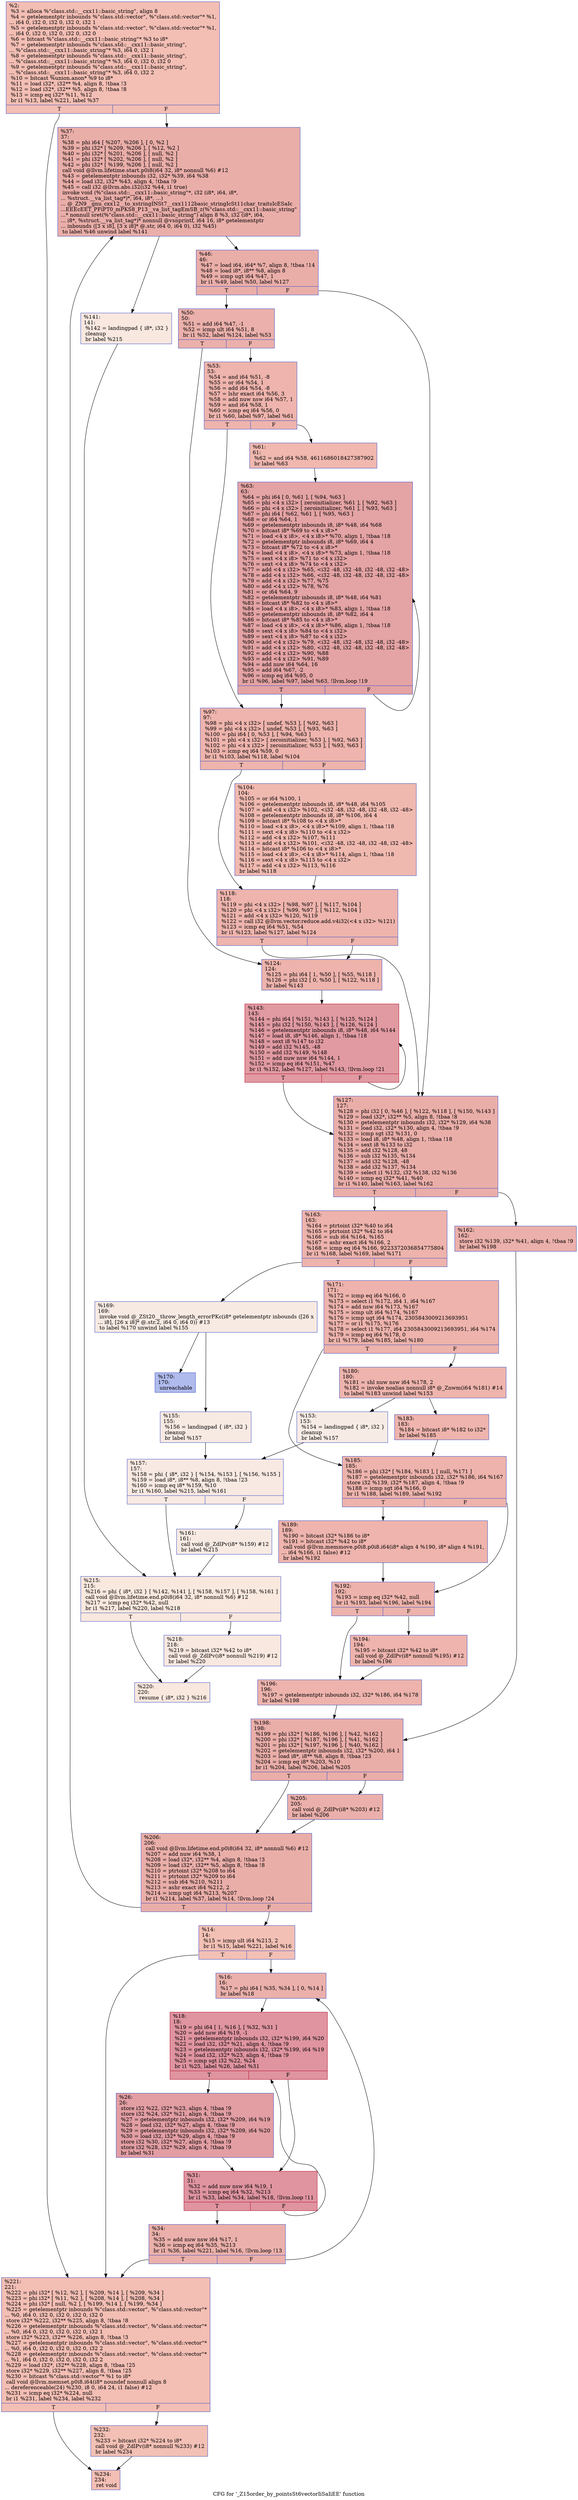 digraph "CFG for '_Z15order_by_pointsSt6vectorIiSaIiEE' function" {
	label="CFG for '_Z15order_by_pointsSt6vectorIiSaIiEE' function";

	Node0x56438fb78760 [shape=record,color="#3d50c3ff", style=filled, fillcolor="#e36c5570",label="{%2:\l  %3 = alloca %\"class.std::__cxx11::basic_string\", align 8\l  %4 = getelementptr inbounds %\"class.std::vector\", %\"class.std::vector\"* %1,\l... i64 0, i32 0, i32 0, i32 0, i32 1\l  %5 = getelementptr inbounds %\"class.std::vector\", %\"class.std::vector\"* %1,\l... i64 0, i32 0, i32 0, i32 0, i32 0\l  %6 = bitcast %\"class.std::__cxx11::basic_string\"* %3 to i8*\l  %7 = getelementptr inbounds %\"class.std::__cxx11::basic_string\",\l... %\"class.std::__cxx11::basic_string\"* %3, i64 0, i32 1\l  %8 = getelementptr inbounds %\"class.std::__cxx11::basic_string\",\l... %\"class.std::__cxx11::basic_string\"* %3, i64 0, i32 0, i32 0\l  %9 = getelementptr inbounds %\"class.std::__cxx11::basic_string\",\l... %\"class.std::__cxx11::basic_string\"* %3, i64 0, i32 2\l  %10 = bitcast %union.anon* %9 to i8*\l  %11 = load i32*, i32** %4, align 8, !tbaa !3\l  %12 = load i32*, i32** %5, align 8, !tbaa !8\l  %13 = icmp eq i32* %11, %12\l  br i1 %13, label %221, label %37\l|{<s0>T|<s1>F}}"];
	Node0x56438fb78760:s0 -> Node0x56438fb79020;
	Node0x56438fb78760:s1 -> Node0x56438fb7a200;
	Node0x56438fb7a340 [shape=record,color="#3d50c3ff", style=filled, fillcolor="#e5705870",label="{%14:\l14:                                               \l  %15 = icmp ult i64 %213, 2\l  br i1 %15, label %221, label %16\l|{<s0>T|<s1>F}}"];
	Node0x56438fb7a340:s0 -> Node0x56438fb79020;
	Node0x56438fb7a340:s1 -> Node0x56438fb7a4c0;
	Node0x56438fb7a4c0 [shape=record,color="#3d50c3ff", style=filled, fillcolor="#d24b4070",label="{%16:\l16:                                               \l  %17 = phi i64 [ %35, %34 ], [ 0, %14 ]\l  br label %18\l}"];
	Node0x56438fb7a4c0 -> Node0x56438fb7a770;
	Node0x56438fb7a770 [shape=record,color="#b70d28ff", style=filled, fillcolor="#b70d2870",label="{%18:\l18:                                               \l  %19 = phi i64 [ 1, %16 ], [ %32, %31 ]\l  %20 = add nsw i64 %19, -1\l  %21 = getelementptr inbounds i32, i32* %199, i64 %20\l  %22 = load i32, i32* %21, align 4, !tbaa !9\l  %23 = getelementptr inbounds i32, i32* %199, i64 %19\l  %24 = load i32, i32* %23, align 4, !tbaa !9\l  %25 = icmp sgt i32 %22, %24\l  br i1 %25, label %26, label %31\l|{<s0>T|<s1>F}}"];
	Node0x56438fb7a770:s0 -> Node0x56438fb7b490;
	Node0x56438fb7a770:s1 -> Node0x56438fb7a8d0;
	Node0x56438fb7b490 [shape=record,color="#3d50c3ff", style=filled, fillcolor="#be242e70",label="{%26:\l26:                                               \l  store i32 %22, i32* %23, align 4, !tbaa !9\l  store i32 %24, i32* %21, align 4, !tbaa !9\l  %27 = getelementptr inbounds i32, i32* %209, i64 %19\l  %28 = load i32, i32* %27, align 4, !tbaa !9\l  %29 = getelementptr inbounds i32, i32* %209, i64 %20\l  %30 = load i32, i32* %29, align 4, !tbaa !9\l  store i32 %30, i32* %27, align 4, !tbaa !9\l  store i32 %28, i32* %29, align 4, !tbaa !9\l  br label %31\l}"];
	Node0x56438fb7b490 -> Node0x56438fb7a8d0;
	Node0x56438fb7a8d0 [shape=record,color="#b70d28ff", style=filled, fillcolor="#b70d2870",label="{%31:\l31:                                               \l  %32 = add nuw nsw i64 %19, 1\l  %33 = icmp eq i64 %32, %213\l  br i1 %33, label %34, label %18, !llvm.loop !11\l|{<s0>T|<s1>F}}"];
	Node0x56438fb7a8d0:s0 -> Node0x56438fb7a630;
	Node0x56438fb7a8d0:s1 -> Node0x56438fb7a770;
	Node0x56438fb7a630 [shape=record,color="#3d50c3ff", style=filled, fillcolor="#d24b4070",label="{%34:\l34:                                               \l  %35 = add nuw nsw i64 %17, 1\l  %36 = icmp eq i64 %35, %213\l  br i1 %36, label %221, label %16, !llvm.loop !13\l|{<s0>T|<s1>F}}"];
	Node0x56438fb7a630:s0 -> Node0x56438fb79020;
	Node0x56438fb7a630:s1 -> Node0x56438fb7a4c0;
	Node0x56438fb7a200 [shape=record,color="#3d50c3ff", style=filled, fillcolor="#d0473d70",label="{%37:\l37:                                               \l  %38 = phi i64 [ %207, %206 ], [ 0, %2 ]\l  %39 = phi i32* [ %209, %206 ], [ %12, %2 ]\l  %40 = phi i32* [ %201, %206 ], [ null, %2 ]\l  %41 = phi i32* [ %202, %206 ], [ null, %2 ]\l  %42 = phi i32* [ %199, %206 ], [ null, %2 ]\l  call void @llvm.lifetime.start.p0i8(i64 32, i8* nonnull %6) #12\l  %43 = getelementptr inbounds i32, i32* %39, i64 %38\l  %44 = load i32, i32* %43, align 4, !tbaa !9\l  %45 = call i32 @llvm.abs.i32(i32 %44, i1 true)\l  invoke void (%\"class.std::__cxx11::basic_string\"*, i32 (i8*, i64, i8*,\l... %struct.__va_list_tag*)*, i64, i8*, ...)\l... @_ZN9__gnu_cxx12__to_xstringINSt7__cxx1112basic_stringIcSt11char_traitsIcESaIc\l...EEEcEET_PFiPT0_mPKS8_P13__va_list_tagEmSB_z(%\"class.std::__cxx11::basic_string\"\l...* nonnull sret(%\"class.std::__cxx11::basic_string\") align 8 %3, i32 (i8*, i64,\l... i8*, %struct.__va_list_tag*)* nonnull @vsnprintf, i64 16, i8* getelementptr\l... inbounds ([3 x i8], [3 x i8]* @.str, i64 0, i64 0), i32 %45)\l          to label %46 unwind label %141\l}"];
	Node0x56438fb7a200 -> Node0x56438fb7cff0;
	Node0x56438fb7a200 -> Node0x56438fb7d080;
	Node0x56438fb7cff0 [shape=record,color="#3d50c3ff", style=filled, fillcolor="#d0473d70",label="{%46:\l46:                                               \l  %47 = load i64, i64* %7, align 8, !tbaa !14\l  %48 = load i8*, i8** %8, align 8\l  %49 = icmp ugt i64 %47, 1\l  br i1 %49, label %50, label %127\l|{<s0>T|<s1>F}}"];
	Node0x56438fb7cff0:s0 -> Node0x56438fb7d610;
	Node0x56438fb7cff0:s1 -> Node0x56438fb7d6a0;
	Node0x56438fb7d610 [shape=record,color="#3d50c3ff", style=filled, fillcolor="#d24b4070",label="{%50:\l50:                                               \l  %51 = add i64 %47, -1\l  %52 = icmp ult i64 %51, 8\l  br i1 %52, label %124, label %53\l|{<s0>T|<s1>F}}"];
	Node0x56438fb7d610:s0 -> Node0x56438fb7d930;
	Node0x56438fb7d610:s1 -> Node0x56438fb7d980;
	Node0x56438fb7d980 [shape=record,color="#3d50c3ff", style=filled, fillcolor="#d8564670",label="{%53:\l53:                                               \l  %54 = and i64 %51, -8\l  %55 = or i64 %54, 1\l  %56 = add i64 %54, -8\l  %57 = lshr exact i64 %56, 3\l  %58 = add nuw nsw i64 %57, 1\l  %59 = and i64 %58, 1\l  %60 = icmp eq i64 %56, 0\l  br i1 %60, label %97, label %61\l|{<s0>T|<s1>F}}"];
	Node0x56438fb7d980:s0 -> Node0x56438fb7df10;
	Node0x56438fb7d980:s1 -> Node0x56438fb7df60;
	Node0x56438fb7df60 [shape=record,color="#3d50c3ff", style=filled, fillcolor="#dc5d4a70",label="{%61:\l61:                                               \l  %62 = and i64 %58, 4611686018427387902\l  br label %63\l}"];
	Node0x56438fb7df60 -> Node0x56438fb7e160;
	Node0x56438fb7e160 [shape=record,color="#3d50c3ff", style=filled, fillcolor="#c32e3170",label="{%63:\l63:                                               \l  %64 = phi i64 [ 0, %61 ], [ %94, %63 ]\l  %65 = phi \<4 x i32\> [ zeroinitializer, %61 ], [ %92, %63 ]\l  %66 = phi \<4 x i32\> [ zeroinitializer, %61 ], [ %93, %63 ]\l  %67 = phi i64 [ %62, %61 ], [ %95, %63 ]\l  %68 = or i64 %64, 1\l  %69 = getelementptr inbounds i8, i8* %48, i64 %68\l  %70 = bitcast i8* %69 to \<4 x i8\>*\l  %71 = load \<4 x i8\>, \<4 x i8\>* %70, align 1, !tbaa !18\l  %72 = getelementptr inbounds i8, i8* %69, i64 4\l  %73 = bitcast i8* %72 to \<4 x i8\>*\l  %74 = load \<4 x i8\>, \<4 x i8\>* %73, align 1, !tbaa !18\l  %75 = sext \<4 x i8\> %71 to \<4 x i32\>\l  %76 = sext \<4 x i8\> %74 to \<4 x i32\>\l  %77 = add \<4 x i32\> %65, \<i32 -48, i32 -48, i32 -48, i32 -48\>\l  %78 = add \<4 x i32\> %66, \<i32 -48, i32 -48, i32 -48, i32 -48\>\l  %79 = add \<4 x i32\> %77, %75\l  %80 = add \<4 x i32\> %78, %76\l  %81 = or i64 %64, 9\l  %82 = getelementptr inbounds i8, i8* %48, i64 %81\l  %83 = bitcast i8* %82 to \<4 x i8\>*\l  %84 = load \<4 x i8\>, \<4 x i8\>* %83, align 1, !tbaa !18\l  %85 = getelementptr inbounds i8, i8* %82, i64 4\l  %86 = bitcast i8* %85 to \<4 x i8\>*\l  %87 = load \<4 x i8\>, \<4 x i8\>* %86, align 1, !tbaa !18\l  %88 = sext \<4 x i8\> %84 to \<4 x i32\>\l  %89 = sext \<4 x i8\> %87 to \<4 x i32\>\l  %90 = add \<4 x i32\> %79, \<i32 -48, i32 -48, i32 -48, i32 -48\>\l  %91 = add \<4 x i32\> %80, \<i32 -48, i32 -48, i32 -48, i32 -48\>\l  %92 = add \<4 x i32\> %90, %88\l  %93 = add \<4 x i32\> %91, %89\l  %94 = add nuw i64 %64, 16\l  %95 = add i64 %67, -2\l  %96 = icmp eq i64 %95, 0\l  br i1 %96, label %97, label %63, !llvm.loop !19\l|{<s0>T|<s1>F}}"];
	Node0x56438fb7e160:s0 -> Node0x56438fb7df10;
	Node0x56438fb7e160:s1 -> Node0x56438fb7e160;
	Node0x56438fb7df10 [shape=record,color="#3d50c3ff", style=filled, fillcolor="#d8564670",label="{%97:\l97:                                               \l  %98 = phi \<4 x i32\> [ undef, %53 ], [ %92, %63 ]\l  %99 = phi \<4 x i32\> [ undef, %53 ], [ %93, %63 ]\l  %100 = phi i64 [ 0, %53 ], [ %94, %63 ]\l  %101 = phi \<4 x i32\> [ zeroinitializer, %53 ], [ %92, %63 ]\l  %102 = phi \<4 x i32\> [ zeroinitializer, %53 ], [ %93, %63 ]\l  %103 = icmp eq i64 %59, 0\l  br i1 %103, label %118, label %104\l|{<s0>T|<s1>F}}"];
	Node0x56438fb7df10:s0 -> Node0x56438fb81550;
	Node0x56438fb7df10:s1 -> Node0x56438fb815a0;
	Node0x56438fb815a0 [shape=record,color="#3d50c3ff", style=filled, fillcolor="#de614d70",label="{%104:\l104:                                              \l  %105 = or i64 %100, 1\l  %106 = getelementptr inbounds i8, i8* %48, i64 %105\l  %107 = add \<4 x i32\> %102, \<i32 -48, i32 -48, i32 -48, i32 -48\>\l  %108 = getelementptr inbounds i8, i8* %106, i64 4\l  %109 = bitcast i8* %108 to \<4 x i8\>*\l  %110 = load \<4 x i8\>, \<4 x i8\>* %109, align 1, !tbaa !18\l  %111 = sext \<4 x i8\> %110 to \<4 x i32\>\l  %112 = add \<4 x i32\> %107, %111\l  %113 = add \<4 x i32\> %101, \<i32 -48, i32 -48, i32 -48, i32 -48\>\l  %114 = bitcast i8* %106 to \<4 x i8\>*\l  %115 = load \<4 x i8\>, \<4 x i8\>* %114, align 1, !tbaa !18\l  %116 = sext \<4 x i8\> %115 to \<4 x i32\>\l  %117 = add \<4 x i32\> %113, %116\l  br label %118\l}"];
	Node0x56438fb815a0 -> Node0x56438fb81550;
	Node0x56438fb81550 [shape=record,color="#3d50c3ff", style=filled, fillcolor="#d8564670",label="{%118:\l118:                                              \l  %119 = phi \<4 x i32\> [ %98, %97 ], [ %117, %104 ]\l  %120 = phi \<4 x i32\> [ %99, %97 ], [ %112, %104 ]\l  %121 = add \<4 x i32\> %120, %119\l  %122 = call i32 @llvm.vector.reduce.add.v4i32(\<4 x i32\> %121)\l  %123 = icmp eq i64 %51, %54\l  br i1 %123, label %127, label %124\l|{<s0>T|<s1>F}}"];
	Node0x56438fb81550:s0 -> Node0x56438fb7d6a0;
	Node0x56438fb81550:s1 -> Node0x56438fb7d930;
	Node0x56438fb7d930 [shape=record,color="#3d50c3ff", style=filled, fillcolor="#d6524470",label="{%124:\l124:                                              \l  %125 = phi i64 [ 1, %50 ], [ %55, %118 ]\l  %126 = phi i32 [ 0, %50 ], [ %122, %118 ]\l  br label %143\l}"];
	Node0x56438fb7d930 -> Node0x56438fb82450;
	Node0x56438fb7d6a0 [shape=record,color="#3d50c3ff", style=filled, fillcolor="#d0473d70",label="{%127:\l127:                                              \l  %128 = phi i32 [ 0, %46 ], [ %122, %118 ], [ %150, %143 ]\l  %129 = load i32*, i32** %5, align 8, !tbaa !8\l  %130 = getelementptr inbounds i32, i32* %129, i64 %38\l  %131 = load i32, i32* %130, align 4, !tbaa !9\l  %132 = icmp sgt i32 %131, 0\l  %133 = load i8, i8* %48, align 1, !tbaa !18\l  %134 = sext i8 %133 to i32\l  %135 = add i32 %128, 48\l  %136 = sub i32 %135, %134\l  %137 = add i32 %128, -48\l  %138 = add i32 %137, %134\l  %139 = select i1 %132, i32 %138, i32 %136\l  %140 = icmp eq i32* %41, %40\l  br i1 %140, label %163, label %162\l|{<s0>T|<s1>F}}"];
	Node0x56438fb7d6a0:s0 -> Node0x56438fb83aa0;
	Node0x56438fb7d6a0:s1 -> Node0x56438fb83af0;
	Node0x56438fb7d080 [shape=record,color="#3d50c3ff", style=filled, fillcolor="#f1ccb870",label="{%141:\l141:                                              \l  %142 = landingpad \{ i8*, i32 \}\l          cleanup\l  br label %215\l}"];
	Node0x56438fb7d080 -> Node0x56438fb83c40;
	Node0x56438fb82450 [shape=record,color="#b70d28ff", style=filled, fillcolor="#bb1b2c70",label="{%143:\l143:                                              \l  %144 = phi i64 [ %151, %143 ], [ %125, %124 ]\l  %145 = phi i32 [ %150, %143 ], [ %126, %124 ]\l  %146 = getelementptr inbounds i8, i8* %48, i64 %144\l  %147 = load i8, i8* %146, align 1, !tbaa !18\l  %148 = sext i8 %147 to i32\l  %149 = add i32 %145, -48\l  %150 = add i32 %149, %148\l  %151 = add nuw nsw i64 %144, 1\l  %152 = icmp eq i64 %151, %47\l  br i1 %152, label %127, label %143, !llvm.loop !21\l|{<s0>T|<s1>F}}"];
	Node0x56438fb82450:s0 -> Node0x56438fb7d6a0;
	Node0x56438fb82450:s1 -> Node0x56438fb82450;
	Node0x56438fb843a0 [shape=record,color="#3d50c3ff", style=filled, fillcolor="#ecd3c570",label="{%153:\l153:                                              \l  %154 = landingpad \{ i8*, i32 \}\l          cleanup\l  br label %157\l}"];
	Node0x56438fb843a0 -> Node0x56438fb84460;
	Node0x56438fb84520 [shape=record,color="#3d50c3ff", style=filled, fillcolor="#eed0c070",label="{%155:\l155:                                              \l  %156 = landingpad \{ i8*, i32 \}\l          cleanup\l  br label %157\l}"];
	Node0x56438fb84520 -> Node0x56438fb84460;
	Node0x56438fb84460 [shape=record,color="#3d50c3ff", style=filled, fillcolor="#efcebd70",label="{%157:\l157:                                              \l  %158 = phi \{ i8*, i32 \} [ %154, %153 ], [ %156, %155 ]\l  %159 = load i8*, i8** %8, align 8, !tbaa !23\l  %160 = icmp eq i8* %159, %10\l  br i1 %160, label %215, label %161\l|{<s0>T|<s1>F}}"];
	Node0x56438fb84460:s0 -> Node0x56438fb83c40;
	Node0x56438fb84460:s1 -> Node0x56438fb848e0;
	Node0x56438fb848e0 [shape=record,color="#3d50c3ff", style=filled, fillcolor="#eed0c070",label="{%161:\l161:                                              \l  call void @_ZdlPv(i8* %159) #12\l  br label %215\l}"];
	Node0x56438fb848e0 -> Node0x56438fb83c40;
	Node0x56438fb83af0 [shape=record,color="#3d50c3ff", style=filled, fillcolor="#d24b4070",label="{%162:\l162:                                              \l  store i32 %139, i32* %41, align 4, !tbaa !9\l  br label %198\l}"];
	Node0x56438fb83af0 -> Node0x56438fb84d40;
	Node0x56438fb83aa0 [shape=record,color="#3d50c3ff", style=filled, fillcolor="#d6524470",label="{%163:\l163:                                              \l  %164 = ptrtoint i32* %40 to i64\l  %165 = ptrtoint i32* %42 to i64\l  %166 = sub i64 %164, %165\l  %167 = ashr exact i64 %166, 2\l  %168 = icmp eq i64 %166, 9223372036854775804\l  br i1 %168, label %169, label %171\l|{<s0>T|<s1>F}}"];
	Node0x56438fb83aa0:s0 -> Node0x56438fb85090;
	Node0x56438fb83aa0:s1 -> Node0x56438fb850e0;
	Node0x56438fb85090 [shape=record,color="#3d50c3ff", style=filled, fillcolor="#eed0c070",label="{%169:\l169:                                              \l  invoke void @_ZSt20__throw_length_errorPKc(i8* getelementptr inbounds ([26 x\l... i8], [26 x i8]* @.str.2, i64 0, i64 0)) #13\l          to label %170 unwind label %155\l}"];
	Node0x56438fb85090 -> Node0x56438fb852a0;
	Node0x56438fb85090 -> Node0x56438fb84520;
	Node0x56438fb852a0 [shape=record,color="#3d50c3ff", style=filled, fillcolor="#4c66d670",label="{%170:\l170:                                              \l  unreachable\l}"];
	Node0x56438fb850e0 [shape=record,color="#3d50c3ff", style=filled, fillcolor="#d6524470",label="{%171:\l171:                                              \l  %172 = icmp eq i64 %166, 0\l  %173 = select i1 %172, i64 1, i64 %167\l  %174 = add nsw i64 %173, %167\l  %175 = icmp ult i64 %174, %167\l  %176 = icmp ugt i64 %174, 2305843009213693951\l  %177 = or i1 %175, %176\l  %178 = select i1 %177, i64 2305843009213693951, i64 %174\l  %179 = icmp eq i64 %178, 0\l  br i1 %179, label %185, label %180\l|{<s0>T|<s1>F}}"];
	Node0x56438fb850e0:s0 -> Node0x56438fb859c0;
	Node0x56438fb850e0:s1 -> Node0x56438fb85a10;
	Node0x56438fb85a10 [shape=record,color="#3d50c3ff", style=filled, fillcolor="#d8564670",label="{%180:\l180:                                              \l  %181 = shl nuw nsw i64 %178, 2\l  %182 = invoke noalias nonnull i8* @_Znwm(i64 %181) #14\l          to label %183 unwind label %153\l}"];
	Node0x56438fb85a10 -> Node0x56438fb85ba0;
	Node0x56438fb85a10 -> Node0x56438fb843a0;
	Node0x56438fb85ba0 [shape=record,color="#3d50c3ff", style=filled, fillcolor="#d8564670",label="{%183:\l183:                                              \l  %184 = bitcast i8* %182 to i32*\l  br label %185\l}"];
	Node0x56438fb85ba0 -> Node0x56438fb859c0;
	Node0x56438fb859c0 [shape=record,color="#3d50c3ff", style=filled, fillcolor="#d6524470",label="{%185:\l185:                                              \l  %186 = phi i32* [ %184, %183 ], [ null, %171 ]\l  %187 = getelementptr inbounds i32, i32* %186, i64 %167\l  store i32 %139, i32* %187, align 4, !tbaa !9\l  %188 = icmp sgt i64 %166, 0\l  br i1 %188, label %189, label %192\l|{<s0>T|<s1>F}}"];
	Node0x56438fb859c0:s0 -> Node0x56438fb86120;
	Node0x56438fb859c0:s1 -> Node0x56438fb86170;
	Node0x56438fb86120 [shape=record,color="#3d50c3ff", style=filled, fillcolor="#d8564670",label="{%189:\l189:                                              \l  %190 = bitcast i32* %186 to i8*\l  %191 = bitcast i32* %42 to i8*\l  call void @llvm.memmove.p0i8.p0i8.i64(i8* align 4 %190, i8* align 4 %191,\l... i64 %166, i1 false) #12\l  br label %192\l}"];
	Node0x56438fb86120 -> Node0x56438fb86170;
	Node0x56438fb86170 [shape=record,color="#3d50c3ff", style=filled, fillcolor="#d6524470",label="{%192:\l192:                                              \l  %193 = icmp eq i32* %42, null\l  br i1 %193, label %196, label %194\l|{<s0>T|<s1>F}}"];
	Node0x56438fb86170:s0 -> Node0x56438fb86790;
	Node0x56438fb86170:s1 -> Node0x56438fb867e0;
	Node0x56438fb867e0 [shape=record,color="#3d50c3ff", style=filled, fillcolor="#d8564670",label="{%194:\l194:                                              \l  %195 = bitcast i32* %42 to i8*\l  call void @_ZdlPv(i8* nonnull %195) #12\l  br label %196\l}"];
	Node0x56438fb867e0 -> Node0x56438fb86790;
	Node0x56438fb86790 [shape=record,color="#3d50c3ff", style=filled, fillcolor="#d6524470",label="{%196:\l196:                                              \l  %197 = getelementptr inbounds i32, i32* %186, i64 %178\l  br label %198\l}"];
	Node0x56438fb86790 -> Node0x56438fb84d40;
	Node0x56438fb84d40 [shape=record,color="#3d50c3ff", style=filled, fillcolor="#d0473d70",label="{%198:\l198:                                              \l  %199 = phi i32* [ %186, %196 ], [ %42, %162 ]\l  %200 = phi i32* [ %187, %196 ], [ %41, %162 ]\l  %201 = phi i32* [ %197, %196 ], [ %40, %162 ]\l  %202 = getelementptr inbounds i32, i32* %200, i64 1\l  %203 = load i8*, i8** %8, align 8, !tbaa !23\l  %204 = icmp eq i8* %203, %10\l  br i1 %204, label %206, label %205\l|{<s0>T|<s1>F}}"];
	Node0x56438fb84d40:s0 -> Node0x56438fb7c1c0;
	Node0x56438fb84d40:s1 -> Node0x56438fb875c0;
	Node0x56438fb875c0 [shape=record,color="#3d50c3ff", style=filled, fillcolor="#d24b4070",label="{%205:\l205:                                              \l  call void @_ZdlPv(i8* %203) #12\l  br label %206\l}"];
	Node0x56438fb875c0 -> Node0x56438fb7c1c0;
	Node0x56438fb7c1c0 [shape=record,color="#3d50c3ff", style=filled, fillcolor="#d0473d70",label="{%206:\l206:                                              \l  call void @llvm.lifetime.end.p0i8(i64 32, i8* nonnull %6) #12\l  %207 = add nuw i64 %38, 1\l  %208 = load i32*, i32** %4, align 8, !tbaa !3\l  %209 = load i32*, i32** %5, align 8, !tbaa !8\l  %210 = ptrtoint i32* %208 to i64\l  %211 = ptrtoint i32* %209 to i64\l  %212 = sub i64 %210, %211\l  %213 = ashr exact i64 %212, 2\l  %214 = icmp ugt i64 %213, %207\l  br i1 %214, label %37, label %14, !llvm.loop !24\l|{<s0>T|<s1>F}}"];
	Node0x56438fb7c1c0:s0 -> Node0x56438fb7a200;
	Node0x56438fb7c1c0:s1 -> Node0x56438fb7a340;
	Node0x56438fb83c40 [shape=record,color="#3d50c3ff", style=filled, fillcolor="#f2cab570",label="{%215:\l215:                                              \l  %216 = phi \{ i8*, i32 \} [ %142, %141 ], [ %158, %157 ], [ %158, %161 ]\l  call void @llvm.lifetime.end.p0i8(i64 32, i8* nonnull %6) #12\l  %217 = icmp eq i32* %42, null\l  br i1 %217, label %220, label %218\l|{<s0>T|<s1>F}}"];
	Node0x56438fb83c40:s0 -> Node0x56438fb88850;
	Node0x56438fb83c40:s1 -> Node0x56438fb888a0;
	Node0x56438fb888a0 [shape=record,color="#3d50c3ff", style=filled, fillcolor="#f1ccb870",label="{%218:\l218:                                              \l  %219 = bitcast i32* %42 to i8*\l  call void @_ZdlPv(i8* nonnull %219) #12\l  br label %220\l}"];
	Node0x56438fb888a0 -> Node0x56438fb88850;
	Node0x56438fb88850 [shape=record,color="#3d50c3ff", style=filled, fillcolor="#f2cab570",label="{%220:\l220:                                              \l  resume \{ i8*, i32 \} %216\l}"];
	Node0x56438fb79020 [shape=record,color="#3d50c3ff", style=filled, fillcolor="#e36c5570",label="{%221:\l221:                                              \l  %222 = phi i32* [ %12, %2 ], [ %209, %14 ], [ %209, %34 ]\l  %223 = phi i32* [ %11, %2 ], [ %208, %14 ], [ %208, %34 ]\l  %224 = phi i32* [ null, %2 ], [ %199, %14 ], [ %199, %34 ]\l  %225 = getelementptr inbounds %\"class.std::vector\", %\"class.std::vector\"*\l... %0, i64 0, i32 0, i32 0, i32 0, i32 0\l  store i32* %222, i32** %225, align 8, !tbaa !8\l  %226 = getelementptr inbounds %\"class.std::vector\", %\"class.std::vector\"*\l... %0, i64 0, i32 0, i32 0, i32 0, i32 1\l  store i32* %223, i32** %226, align 8, !tbaa !3\l  %227 = getelementptr inbounds %\"class.std::vector\", %\"class.std::vector\"*\l... %0, i64 0, i32 0, i32 0, i32 0, i32 2\l  %228 = getelementptr inbounds %\"class.std::vector\", %\"class.std::vector\"*\l... %1, i64 0, i32 0, i32 0, i32 0, i32 2\l  %229 = load i32*, i32** %228, align 8, !tbaa !25\l  store i32* %229, i32** %227, align 8, !tbaa !25\l  %230 = bitcast %\"class.std::vector\"* %1 to i8*\l  call void @llvm.memset.p0i8.i64(i8* noundef nonnull align 8\l... dereferenceable(24) %230, i8 0, i64 24, i1 false) #12\l  %231 = icmp eq i32* %224, null\l  br i1 %231, label %234, label %232\l|{<s0>T|<s1>F}}"];
	Node0x56438fb79020:s0 -> Node0x56438fb89f20;
	Node0x56438fb79020:s1 -> Node0x56438fb89f70;
	Node0x56438fb89f70 [shape=record,color="#3d50c3ff", style=filled, fillcolor="#e5705870",label="{%232:\l232:                                              \l  %233 = bitcast i32* %224 to i8*\l  call void @_ZdlPv(i8* nonnull %233) #12\l  br label %234\l}"];
	Node0x56438fb89f70 -> Node0x56438fb89f20;
	Node0x56438fb89f20 [shape=record,color="#3d50c3ff", style=filled, fillcolor="#e36c5570",label="{%234:\l234:                                              \l  ret void\l}"];
}
